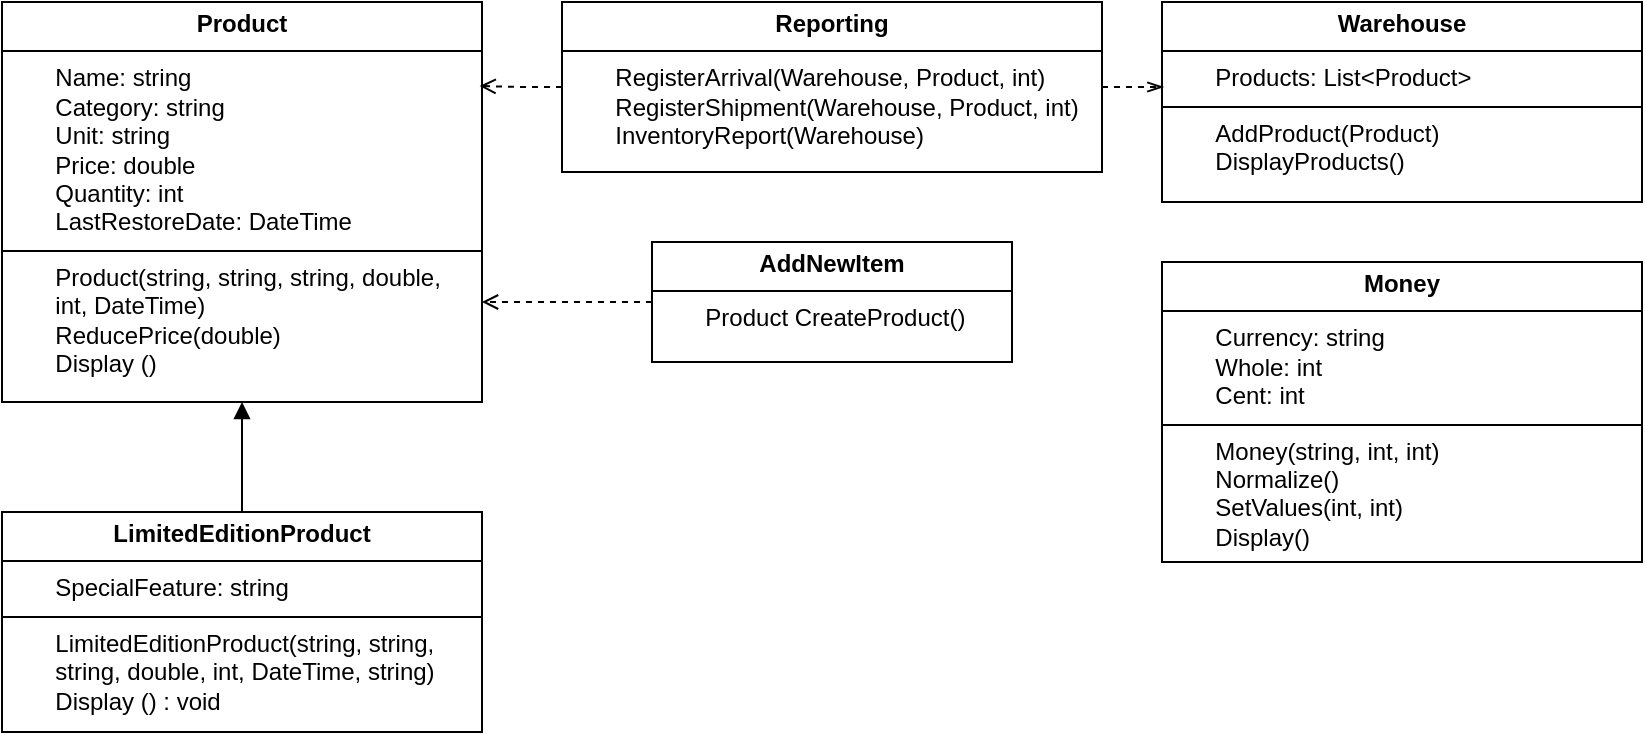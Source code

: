 <mxfile version="26.0.16">
  <diagram name="Сторінка-1" id="oF3gPDm5xIWhTl9DRrX5">
    <mxGraphModel dx="1105" dy="558" grid="1" gridSize="10" guides="1" tooltips="1" connect="1" arrows="1" fold="1" page="1" pageScale="1" pageWidth="1169" pageHeight="827" math="0" shadow="0">
      <root>
        <mxCell id="0" />
        <mxCell id="1" parent="0" />
        <mxCell id="tQe95zl850fIMgqRWVQq-12" value="&lt;p style=&quot;margin:0px;margin-top:4px;text-align:center;&quot;&gt;&lt;b&gt;Product&lt;/b&gt;&lt;/p&gt;&lt;hr size=&quot;1&quot; style=&quot;border-style:solid;&quot;&gt;&lt;div&gt;&lt;span style=&quot;white-space: pre;&quot;&gt;&#x9;&lt;/span&gt;Name: string&lt;/div&gt;&lt;div&gt;&lt;span style=&quot;background-color: transparent; color: light-dark(rgb(0, 0, 0), rgb(255, 255, 255));&quot;&gt;&lt;span style=&quot;white-space: pre;&quot;&gt;&#x9;&lt;/span&gt;Category: string&lt;/span&gt;&lt;/div&gt;&lt;div&gt;&lt;span style=&quot;white-space: pre;&quot;&gt;&#x9;&lt;/span&gt;Unit:&amp;nbsp;&lt;span style=&quot;color: light-dark(rgb(0, 0, 0), rgb(255, 255, 255)); background-color: transparent;&quot;&gt;string&lt;/span&gt;&lt;/div&gt;&lt;div&gt;&lt;span style=&quot;white-space: pre;&quot;&gt;&#x9;&lt;/span&gt;Price: double&lt;/div&gt;&lt;div&gt;&lt;span style=&quot;color: light-dark(rgb(0, 0, 0), rgb(255, 255, 255)); background-color: transparent;&quot;&gt;&lt;span style=&quot;white-space: pre;&quot;&gt;&#x9;&lt;/span&gt;Quantity:&amp;nbsp;&lt;/span&gt;&lt;span style=&quot;background-color: transparent;&quot;&gt;int&lt;/span&gt;&lt;br&gt;&lt;div&gt;&lt;span style=&quot;white-space: pre;&quot;&gt;&#x9;&lt;/span&gt;LastRestoreDate: DateTime&lt;/div&gt;&lt;/div&gt;&lt;hr size=&quot;1&quot; style=&quot;border-style:solid;&quot;&gt;&lt;div&gt;&lt;span style=&quot;white-space: pre;&quot;&gt;&#x9;&lt;/span&gt;Product(string, string, string, double, &lt;span style=&quot;white-space: pre;&quot;&gt;&#x9;&lt;/span&gt;int, DateTime)&lt;/div&gt;&lt;div&gt;&lt;span style=&quot;white-space: pre;&quot;&gt;&#x9;&lt;/span&gt;ReducePrice(double)&lt;/div&gt;&lt;div&gt;&lt;span style=&quot;white-space: pre;&quot;&gt;&#x9;&lt;/span&gt;Display ()&lt;/div&gt;" style="verticalAlign=top;align=left;overflow=fill;html=1;whiteSpace=wrap;" vertex="1" parent="1">
          <mxGeometry x="480" y="160" width="240" height="200" as="geometry" />
        </mxCell>
        <mxCell id="tQe95zl850fIMgqRWVQq-13" value="&lt;p style=&quot;margin:0px;margin-top:4px;text-align:center;&quot;&gt;&lt;b&gt;LimitedEditionProduct&lt;/b&gt;&lt;/p&gt;&lt;hr size=&quot;1&quot; style=&quot;border-style:solid;&quot;&gt;&lt;div&gt;&lt;span style=&quot;white-space: pre;&quot;&gt;&#x9;&lt;/span&gt;SpecialFeature: string&lt;/div&gt;&lt;hr size=&quot;1&quot; style=&quot;border-style:solid;&quot;&gt;&lt;div&gt;&lt;span style=&quot;white-space: pre;&quot;&gt;&#x9;&lt;/span&gt;&lt;span style=&quot;background-color: transparent;&quot;&gt;LimitedEditionProduct(string, string, &lt;span style=&quot;white-space: pre;&quot;&gt;&#x9;&lt;/span&gt;string, double, int, DateTime, string)&lt;/span&gt;&lt;/div&gt;&lt;div&gt;&lt;span style=&quot;white-space: pre;&quot;&gt;&#x9;&lt;/span&gt;Display () : void&lt;/div&gt;" style="verticalAlign=top;align=left;overflow=fill;html=1;whiteSpace=wrap;" vertex="1" parent="1">
          <mxGeometry x="480" y="415" width="240" height="110" as="geometry" />
        </mxCell>
        <mxCell id="tQe95zl850fIMgqRWVQq-14" value="&lt;p style=&quot;margin:0px;margin-top:4px;text-align:center;&quot;&gt;&lt;b&gt;Money&lt;/b&gt;&lt;/p&gt;&lt;hr size=&quot;1&quot; style=&quot;border-style:solid;&quot;&gt;&lt;div&gt;&lt;span style=&quot;white-space: pre;&quot;&gt;&#x9;&lt;/span&gt;Currency: string&lt;/div&gt;&lt;div&gt;&lt;span style=&quot;white-space: pre;&quot;&gt;&#x9;&lt;/span&gt;Whole: int&lt;/div&gt;&lt;div&gt;&lt;span style=&quot;white-space: pre;&quot;&gt;&#x9;&lt;/span&gt;Cent: int&lt;br&gt;&lt;/div&gt;&lt;hr size=&quot;1&quot; style=&quot;border-style:solid;&quot;&gt;&lt;div&gt;&lt;span style=&quot;white-space: pre;&quot;&gt;&#x9;&lt;/span&gt;&lt;span style=&quot;background-color: transparent;&quot;&gt;Money(string, int, int)&lt;/span&gt;&lt;/div&gt;&lt;div&gt;&lt;span style=&quot;background-color: transparent;&quot;&gt;&lt;span style=&quot;white-space: pre;&quot;&gt;&#x9;&lt;/span&gt;Normalize()&lt;/span&gt;&lt;/div&gt;&lt;div&gt;&lt;span style=&quot;background-color: transparent;&quot;&gt;&lt;span style=&quot;white-space: pre;&quot;&gt;&#x9;&lt;/span&gt;SetValues(int, int)&lt;/span&gt;&lt;/div&gt;&lt;div&gt;&lt;span style=&quot;background-color: transparent;&quot;&gt;&lt;span style=&quot;white-space: pre;&quot;&gt;&#x9;&lt;/span&gt;Display&lt;/span&gt;&lt;span style=&quot;background-color: transparent; color: light-dark(rgb(0, 0, 0), rgb(255, 255, 255));&quot;&gt;()&lt;/span&gt;&lt;/div&gt;" style="verticalAlign=top;align=left;overflow=fill;html=1;whiteSpace=wrap;" vertex="1" parent="1">
          <mxGeometry x="1060" y="290" width="240" height="150" as="geometry" />
        </mxCell>
        <mxCell id="tQe95zl850fIMgqRWVQq-21" style="edgeStyle=orthogonalEdgeStyle;rounded=0;orthogonalLoop=1;jettySize=auto;html=1;exitX=0;exitY=0.5;exitDx=0;exitDy=0;entryX=1;entryY=0.75;entryDx=0;entryDy=0;dashed=1;endArrow=open;endFill=0;" edge="1" parent="1" source="tQe95zl850fIMgqRWVQq-15" target="tQe95zl850fIMgqRWVQq-12">
          <mxGeometry relative="1" as="geometry" />
        </mxCell>
        <mxCell id="tQe95zl850fIMgqRWVQq-15" value="&lt;p style=&quot;margin:0px;margin-top:4px;text-align:center;&quot;&gt;&lt;b&gt;AddNewItem&lt;/b&gt;&lt;/p&gt;&lt;hr size=&quot;1&quot; style=&quot;border-style:solid;&quot;&gt;&lt;div&gt;&lt;span style=&quot;background-color: transparent; color: light-dark(rgb(0, 0, 0), rgb(255, 255, 255)); white-space: pre;&quot;&gt;&#x9;&lt;/span&gt;&lt;span style=&quot;background-color: transparent; color: light-dark(rgb(0, 0, 0), rgb(255, 255, 255));&quot;&gt;Product CreateProduct()&lt;/span&gt;&lt;/div&gt;" style="verticalAlign=top;align=left;overflow=fill;html=1;whiteSpace=wrap;" vertex="1" parent="1">
          <mxGeometry x="805" y="280" width="180" height="60" as="geometry" />
        </mxCell>
        <mxCell id="tQe95zl850fIMgqRWVQq-16" value="&lt;p style=&quot;margin:0px;margin-top:4px;text-align:center;&quot;&gt;&lt;b&gt;Reporting&lt;/b&gt;&lt;/p&gt;&lt;hr size=&quot;1&quot; style=&quot;border-style:solid;&quot;&gt;&lt;div&gt;&lt;span style=&quot;background-color: transparent; color: light-dark(rgb(0, 0, 0), rgb(255, 255, 255)); white-space: pre;&quot;&gt;&#x9;&lt;/span&gt;&lt;span style=&quot;background-color: transparent;&quot;&gt;RegisterArrival(Warehouse, Product, int)&lt;/span&gt;&lt;/div&gt;&lt;div&gt;&lt;span style=&quot;background-color: transparent;&quot;&gt;&lt;span style=&quot;white-space: pre;&quot;&gt;&#x9;&lt;/span&gt;&lt;/span&gt;&lt;span style=&quot;background-color: transparent;&quot;&gt;RegisterShipment&lt;/span&gt;&lt;span style=&quot;background-color: transparent; color: light-dark(rgb(0, 0, 0), rgb(255, 255, 255));&quot;&gt;(Warehouse, Product, int)&lt;/span&gt;&lt;/div&gt;&lt;div&gt;&lt;span style=&quot;background-color: transparent;&quot;&gt;&lt;span style=&quot;white-space: pre;&quot;&gt;&#x9;&lt;/span&gt;InventoryReport(Warehouse)&lt;/span&gt;&lt;/div&gt;&lt;div&gt;&lt;span style=&quot;background-color: transparent; color: light-dark(rgb(0, 0, 0), rgb(255, 255, 255));&quot;&gt;&lt;br&gt;&lt;/span&gt;&lt;/div&gt;" style="verticalAlign=top;align=left;overflow=fill;html=1;whiteSpace=wrap;" vertex="1" parent="1">
          <mxGeometry x="760" y="160" width="270" height="85" as="geometry" />
        </mxCell>
        <mxCell id="tQe95zl850fIMgqRWVQq-17" value="&lt;p style=&quot;margin:0px;margin-top:4px;text-align:center;&quot;&gt;&lt;b&gt;Wareh&lt;/b&gt;&lt;span style=&quot;background-color: transparent; text-align: left;&quot;&gt;&lt;b&gt;ouse&lt;/b&gt;&lt;/span&gt;&lt;/p&gt;&lt;hr size=&quot;1&quot; style=&quot;border-style:solid;&quot;&gt;&lt;div&gt;&lt;span style=&quot;white-space: pre;&quot;&gt;&#x9;&lt;/span&gt;&lt;span style=&quot;background-color: transparent;&quot;&gt;Products:&amp;nbsp;&lt;/span&gt;&lt;span style=&quot;background-color: transparent;&quot;&gt;List&amp;lt;Product&amp;gt;&lt;/span&gt;&lt;/div&gt;&lt;hr size=&quot;1&quot; style=&quot;border-style:solid;&quot;&gt;&lt;div&gt;&lt;span style=&quot;white-space: pre;&quot;&gt;&#x9;&lt;/span&gt;&lt;span style=&quot;background-color: transparent;&quot;&gt;AddProduct(Product)&lt;/span&gt;&lt;/div&gt;&lt;div&gt;&lt;span style=&quot;background-color: transparent;&quot;&gt;&lt;span style=&quot;white-space: pre;&quot;&gt;&#x9;&lt;/span&gt;&lt;/span&gt;&lt;span style=&quot;background-color: transparent;&quot;&gt;DisplayProducts()&lt;/span&gt;&lt;/div&gt;" style="verticalAlign=top;align=left;overflow=fill;html=1;whiteSpace=wrap;" vertex="1" parent="1">
          <mxGeometry x="1060" y="160" width="240" height="100" as="geometry" />
        </mxCell>
        <mxCell id="tQe95zl850fIMgqRWVQq-18" value="" style="endArrow=block;html=1;rounded=0;exitX=0.5;exitY=0;exitDx=0;exitDy=0;entryX=0.5;entryY=1;entryDx=0;entryDy=0;endFill=1;" edge="1" parent="1" source="tQe95zl850fIMgqRWVQq-13" target="tQe95zl850fIMgqRWVQq-12">
          <mxGeometry width="50" height="50" relative="1" as="geometry">
            <mxPoint x="1070" y="420" as="sourcePoint" />
            <mxPoint x="1120" y="370" as="targetPoint" />
          </mxGeometry>
        </mxCell>
        <mxCell id="tQe95zl850fIMgqRWVQq-19" style="edgeStyle=orthogonalEdgeStyle;rounded=0;orthogonalLoop=1;jettySize=auto;html=1;exitX=0;exitY=0.5;exitDx=0;exitDy=0;entryX=0.995;entryY=0.21;entryDx=0;entryDy=0;entryPerimeter=0;dashed=1;endArrow=open;endFill=0;" edge="1" parent="1" source="tQe95zl850fIMgqRWVQq-16" target="tQe95zl850fIMgqRWVQq-12">
          <mxGeometry relative="1" as="geometry" />
        </mxCell>
        <mxCell id="tQe95zl850fIMgqRWVQq-20" style="edgeStyle=orthogonalEdgeStyle;rounded=0;orthogonalLoop=1;jettySize=auto;html=1;exitX=1;exitY=0.5;exitDx=0;exitDy=0;entryX=0.003;entryY=0.42;entryDx=0;entryDy=0;entryPerimeter=0;dashed=1;endArrow=openThin;endFill=0;" edge="1" parent="1" source="tQe95zl850fIMgqRWVQq-16" target="tQe95zl850fIMgqRWVQq-17">
          <mxGeometry relative="1" as="geometry" />
        </mxCell>
      </root>
    </mxGraphModel>
  </diagram>
</mxfile>
